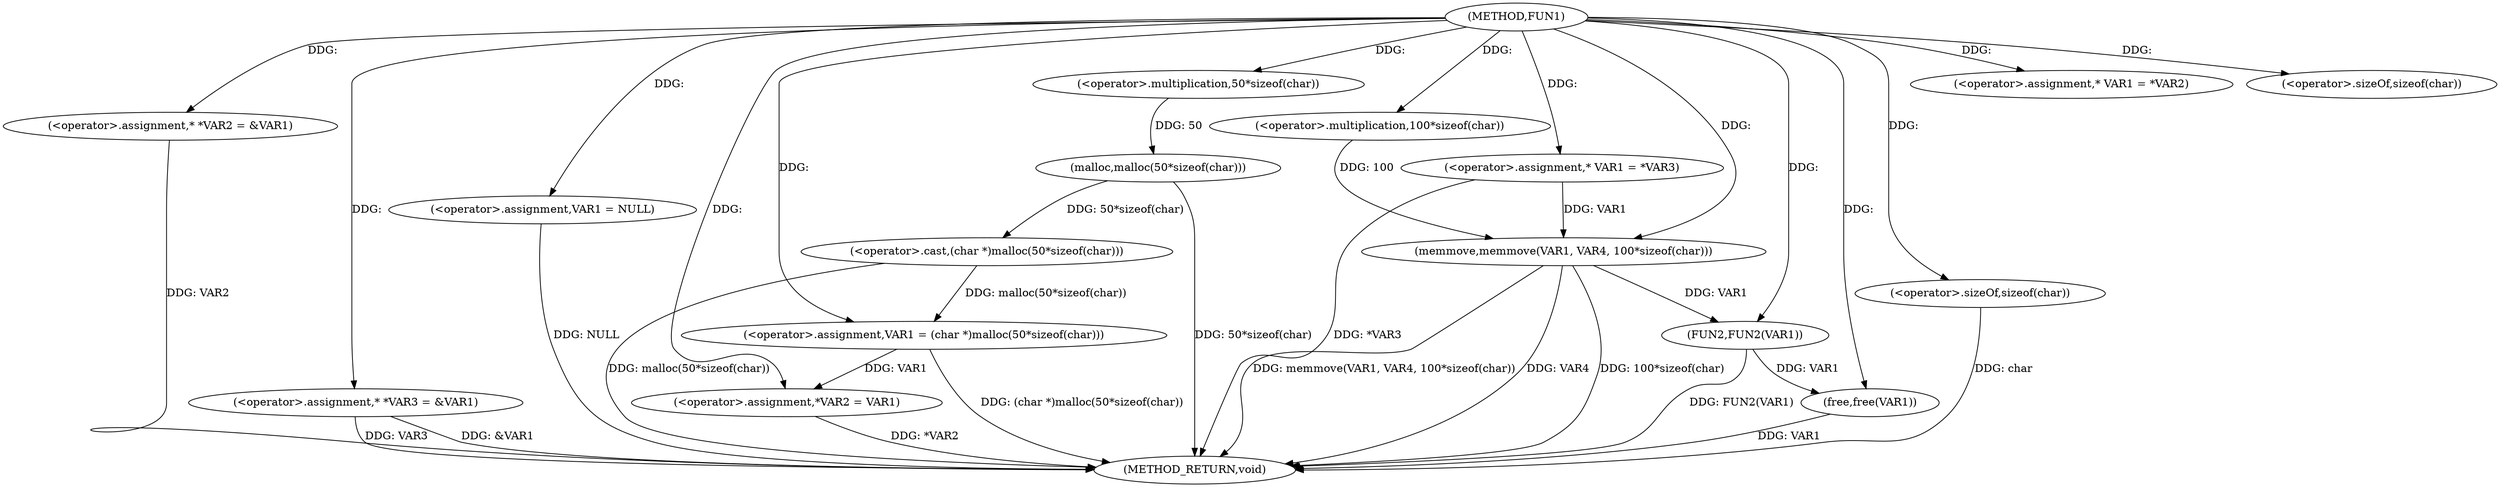 digraph FUN1 {  
"1000100" [label = "(METHOD,FUN1)" ]
"1000154" [label = "(METHOD_RETURN,void)" ]
"1000104" [label = "(<operator>.assignment,* *VAR2 = &VAR1)" ]
"1000109" [label = "(<operator>.assignment,* *VAR3 = &VAR1)" ]
"1000113" [label = "(<operator>.assignment,VAR1 = NULL)" ]
"1000118" [label = "(<operator>.assignment,* VAR1 = *VAR2)" ]
"1000122" [label = "(<operator>.assignment,VAR1 = (char *)malloc(50*sizeof(char)))" ]
"1000124" [label = "(<operator>.cast,(char *)malloc(50*sizeof(char)))" ]
"1000126" [label = "(malloc,malloc(50*sizeof(char)))" ]
"1000127" [label = "(<operator>.multiplication,50*sizeof(char))" ]
"1000129" [label = "(<operator>.sizeOf,sizeof(char))" ]
"1000131" [label = "(<operator>.assignment,*VAR2 = VAR1)" ]
"1000137" [label = "(<operator>.assignment,* VAR1 = *VAR3)" ]
"1000143" [label = "(memmove,memmove(VAR1, VAR4, 100*sizeof(char)))" ]
"1000146" [label = "(<operator>.multiplication,100*sizeof(char))" ]
"1000148" [label = "(<operator>.sizeOf,sizeof(char))" ]
"1000150" [label = "(FUN2,FUN2(VAR1))" ]
"1000152" [label = "(free,free(VAR1))" ]
  "1000124" -> "1000154"  [ label = "DDG: malloc(50*sizeof(char))"] 
  "1000104" -> "1000154"  [ label = "DDG: VAR2"] 
  "1000113" -> "1000154"  [ label = "DDG: NULL"] 
  "1000150" -> "1000154"  [ label = "DDG: FUN2(VAR1)"] 
  "1000143" -> "1000154"  [ label = "DDG: 100*sizeof(char)"] 
  "1000109" -> "1000154"  [ label = "DDG: &VAR1"] 
  "1000131" -> "1000154"  [ label = "DDG: *VAR2"] 
  "1000137" -> "1000154"  [ label = "DDG: *VAR3"] 
  "1000148" -> "1000154"  [ label = "DDG: char"] 
  "1000126" -> "1000154"  [ label = "DDG: 50*sizeof(char)"] 
  "1000152" -> "1000154"  [ label = "DDG: VAR1"] 
  "1000109" -> "1000154"  [ label = "DDG: VAR3"] 
  "1000143" -> "1000154"  [ label = "DDG: memmove(VAR1, VAR4, 100*sizeof(char))"] 
  "1000143" -> "1000154"  [ label = "DDG: VAR4"] 
  "1000122" -> "1000154"  [ label = "DDG: (char *)malloc(50*sizeof(char))"] 
  "1000100" -> "1000104"  [ label = "DDG: "] 
  "1000100" -> "1000109"  [ label = "DDG: "] 
  "1000100" -> "1000113"  [ label = "DDG: "] 
  "1000100" -> "1000118"  [ label = "DDG: "] 
  "1000124" -> "1000122"  [ label = "DDG: malloc(50*sizeof(char))"] 
  "1000100" -> "1000122"  [ label = "DDG: "] 
  "1000126" -> "1000124"  [ label = "DDG: 50*sizeof(char)"] 
  "1000127" -> "1000126"  [ label = "DDG: 50"] 
  "1000100" -> "1000127"  [ label = "DDG: "] 
  "1000100" -> "1000129"  [ label = "DDG: "] 
  "1000122" -> "1000131"  [ label = "DDG: VAR1"] 
  "1000100" -> "1000131"  [ label = "DDG: "] 
  "1000100" -> "1000137"  [ label = "DDG: "] 
  "1000137" -> "1000143"  [ label = "DDG: VAR1"] 
  "1000100" -> "1000143"  [ label = "DDG: "] 
  "1000146" -> "1000143"  [ label = "DDG: 100"] 
  "1000100" -> "1000146"  [ label = "DDG: "] 
  "1000100" -> "1000148"  [ label = "DDG: "] 
  "1000143" -> "1000150"  [ label = "DDG: VAR1"] 
  "1000100" -> "1000150"  [ label = "DDG: "] 
  "1000150" -> "1000152"  [ label = "DDG: VAR1"] 
  "1000100" -> "1000152"  [ label = "DDG: "] 
}
